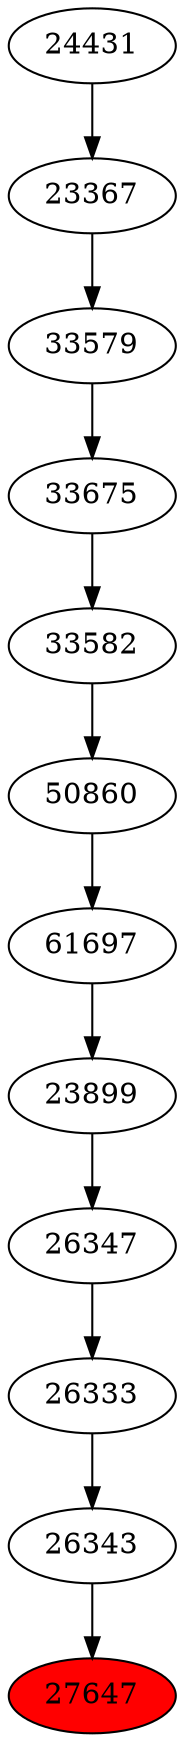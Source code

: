 strict digraph{ 
27647 [label="27647" fillcolor=red style=filled]
26343 -> 27647
26343 [label="26343"]
26333 -> 26343
26333 [label="26333"]
26347 -> 26333
26347 [label="26347"]
23899 -> 26347
23899 [label="23899"]
61697 -> 23899
61697 [label="61697"]
50860 -> 61697
50860 [label="50860"]
33582 -> 50860
33582 [label="33582"]
33675 -> 33582
33675 [label="33675"]
33579 -> 33675
33579 [label="33579"]
23367 -> 33579
23367 [label="23367"]
24431 -> 23367
24431 [label="24431"]
}